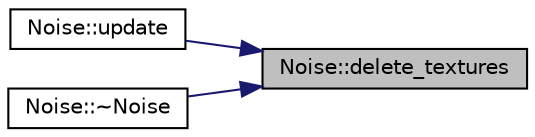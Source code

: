 digraph "Noise::delete_textures"
{
 // INTERACTIVE_SVG=YES
 // LATEX_PDF_SIZE
  bgcolor="transparent";
  edge [fontname="Helvetica",fontsize="10",labelfontname="Helvetica",labelfontsize="10"];
  node [fontname="Helvetica",fontsize="10",shape=record];
  rankdir="RL";
  Node1 [label="Noise::delete_textures",height=0.2,width=0.4,color="black", fillcolor="grey75", style="filled", fontcolor="black",tooltip=" "];
  Node1 -> Node2 [dir="back",color="midnightblue",fontsize="10",style="solid"];
  Node2 [label="Noise::update",height=0.2,width=0.4,color="black",URL="$db/d37/class_noise.html#a4a2ad26f4b32545f26f0e0ab6044e414",tooltip=" "];
  Node1 -> Node3 [dir="back",color="midnightblue",fontsize="10",style="solid"];
  Node3 [label="Noise::~Noise",height=0.2,width=0.4,color="black",URL="$db/d37/class_noise.html#a751f1c229c801b0abd4a84f8bf08d810",tooltip=" "];
}

